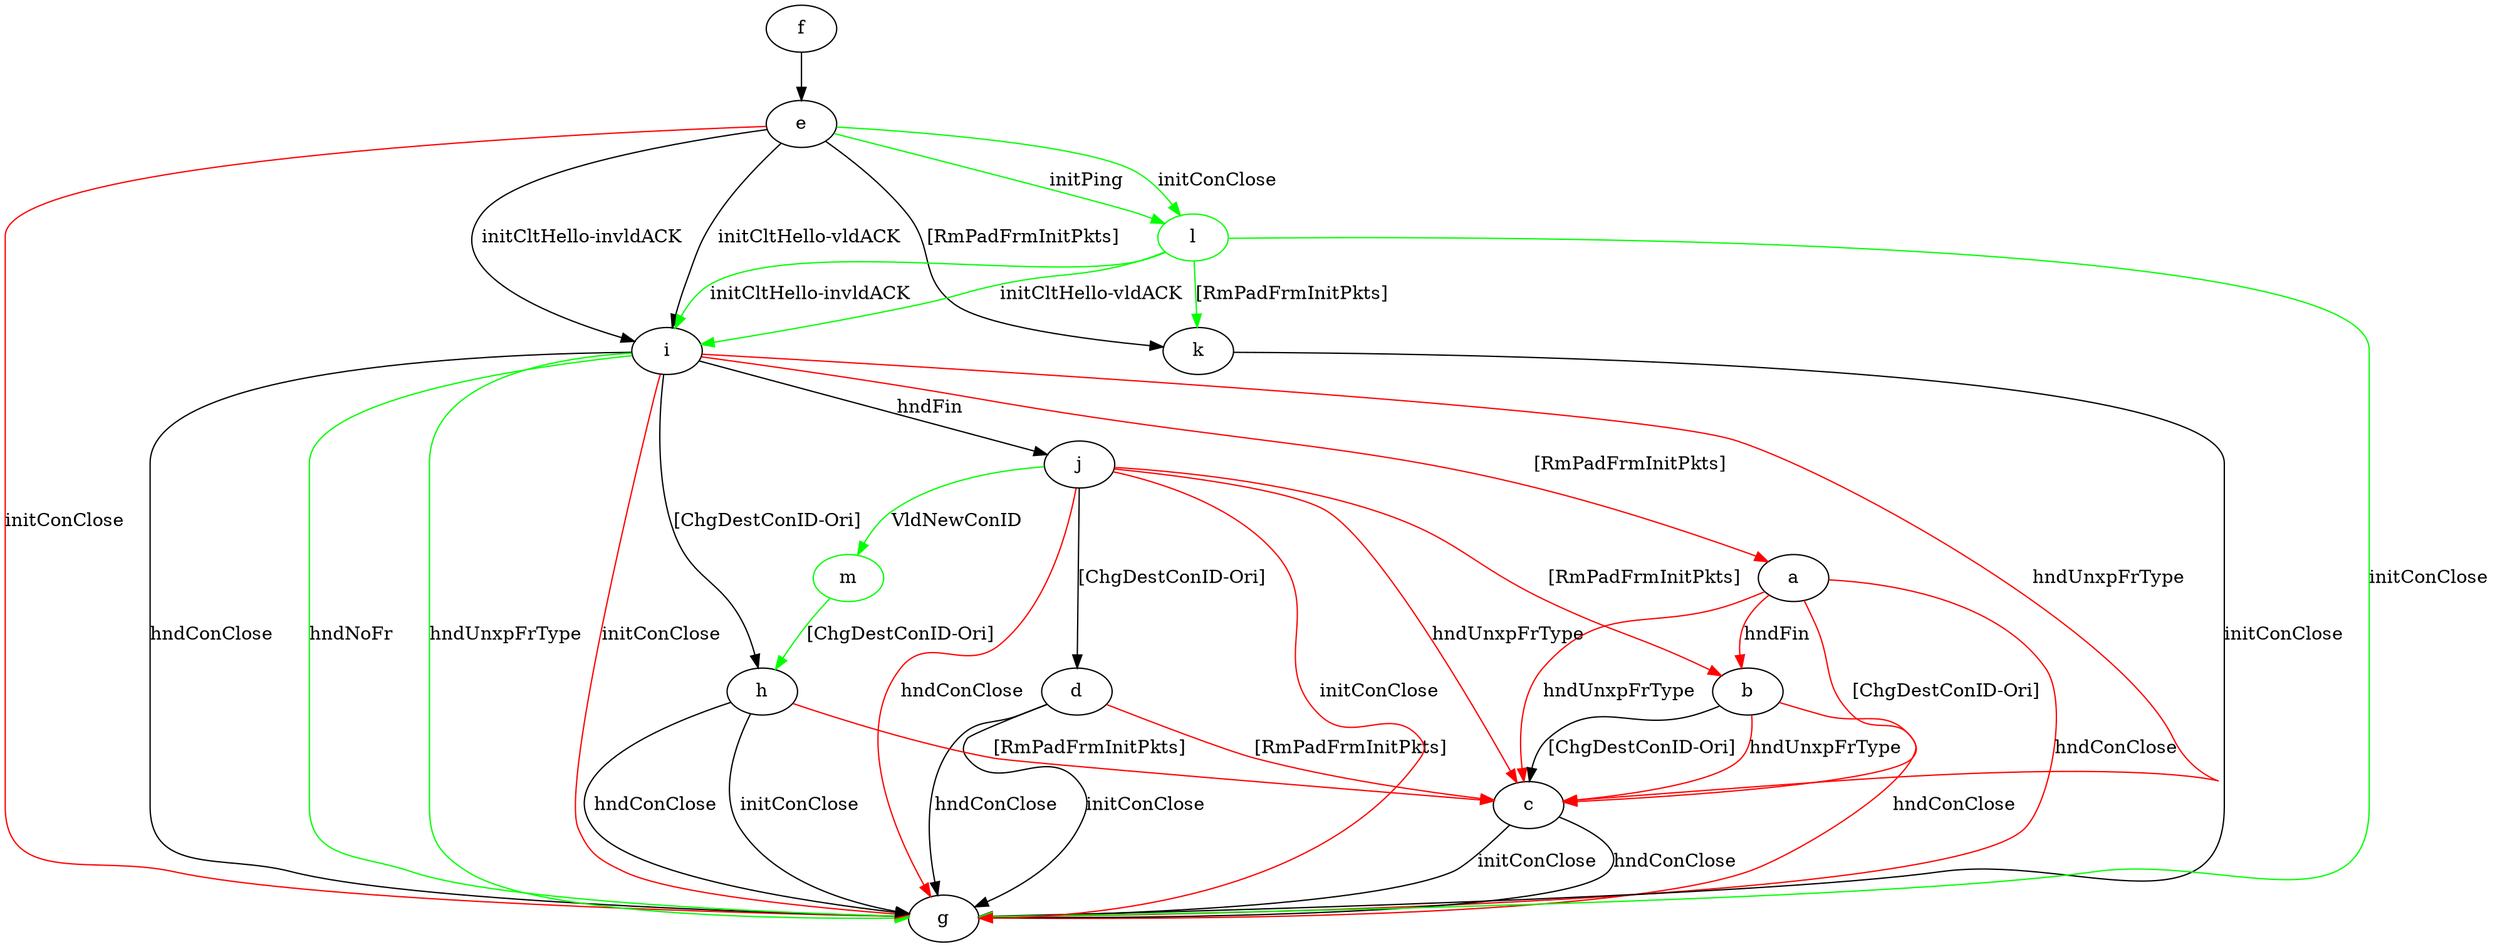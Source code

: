 digraph "" {
	a -> b	[key=0,
		color=red,
		label="hndFin "];
	a -> c	[key=0,
		color=red,
		label="hndUnxpFrType "];
	a -> c	[key=1,
		color=red,
		label="[ChgDestConID-Ori] "];
	a -> g	[key=0,
		color=red,
		label="hndConClose "];
	b -> c	[key=0,
		label="[ChgDestConID-Ori] "];
	b -> c	[key=1,
		color=red,
		label="hndUnxpFrType "];
	b -> g	[key=0,
		color=red,
		label="hndConClose "];
	c -> g	[key=0,
		label="initConClose "];
	c -> g	[key=1,
		label="hndConClose "];
	d -> c	[key=0,
		color=red,
		label="[RmPadFrmInitPkts] "];
	d -> g	[key=0,
		label="initConClose "];
	d -> g	[key=1,
		label="hndConClose "];
	e -> g	[key=0,
		color=red,
		label="initConClose "];
	e -> i	[key=0,
		label="initCltHello-vldACK "];
	e -> i	[key=1,
		label="initCltHello-invldACK "];
	e -> k	[key=0,
		label="[RmPadFrmInitPkts] "];
	l	[color=green];
	e -> l	[key=0,
		color=green,
		label="initPing "];
	e -> l	[key=1,
		color=green,
		label="initConClose "];
	f -> e	[key=0];
	h -> c	[key=0,
		color=red,
		label="[RmPadFrmInitPkts] "];
	h -> g	[key=0,
		label="initConClose "];
	h -> g	[key=1,
		label="hndConClose "];
	i -> a	[key=0,
		color=red,
		label="[RmPadFrmInitPkts] "];
	i -> c	[key=0,
		color=red,
		label="hndUnxpFrType "];
	i -> g	[key=0,
		label="hndConClose "];
	i -> g	[key=1,
		color=green,
		label="hndNoFr "];
	i -> g	[key=2,
		color=green,
		label="hndUnxpFrType "];
	i -> g	[key=3,
		color=red,
		label="initConClose "];
	i -> h	[key=0,
		label="[ChgDestConID-Ori] "];
	i -> j	[key=0,
		label="hndFin "];
	j -> b	[key=0,
		color=red,
		label="[RmPadFrmInitPkts] "];
	j -> c	[key=0,
		color=red,
		label="hndUnxpFrType "];
	j -> d	[key=0,
		label="[ChgDestConID-Ori] "];
	j -> g	[key=0,
		color=red,
		label="initConClose "];
	j -> g	[key=1,
		color=red,
		label="hndConClose "];
	m	[color=green];
	j -> m	[key=0,
		color=green,
		label="VldNewConID "];
	k -> g	[key=0,
		label="initConClose "];
	l -> g	[key=0,
		color=green,
		label="initConClose "];
	l -> i	[key=0,
		color=green,
		label="initCltHello-vldACK "];
	l -> i	[key=1,
		color=green,
		label="initCltHello-invldACK "];
	l -> k	[key=0,
		color=green,
		label="[RmPadFrmInitPkts] "];
	m -> h	[key=0,
		color=green,
		label="[ChgDestConID-Ori] "];
}
